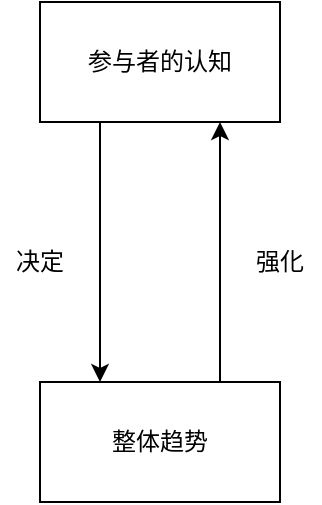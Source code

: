 <mxfile version="16.0.3" type="github">
  <diagram id="idMziamv2zCHgsRt6Vt8" name="Page-1">
    <mxGraphModel dx="1165" dy="726" grid="1" gridSize="10" guides="1" tooltips="1" connect="1" arrows="1" fold="1" page="1" pageScale="1" pageWidth="827" pageHeight="1169" math="0" shadow="0">
      <root>
        <mxCell id="0" />
        <mxCell id="1" parent="0" />
        <mxCell id="j8tJ-ul051D-hOuQylmx-1" value="参与者的认知" style="rounded=0;whiteSpace=wrap;html=1;" vertex="1" parent="1">
          <mxGeometry x="310" y="140" width="120" height="60" as="geometry" />
        </mxCell>
        <mxCell id="j8tJ-ul051D-hOuQylmx-2" value="" style="endArrow=classic;html=1;rounded=0;exitX=0.25;exitY=1;exitDx=0;exitDy=0;entryX=0.25;entryY=0;entryDx=0;entryDy=0;" edge="1" parent="1" source="j8tJ-ul051D-hOuQylmx-1" target="j8tJ-ul051D-hOuQylmx-3">
          <mxGeometry width="50" height="50" relative="1" as="geometry">
            <mxPoint x="390" y="400" as="sourcePoint" />
            <mxPoint x="440" y="350" as="targetPoint" />
          </mxGeometry>
        </mxCell>
        <mxCell id="j8tJ-ul051D-hOuQylmx-3" value="整体趋势" style="rounded=0;whiteSpace=wrap;html=1;" vertex="1" parent="1">
          <mxGeometry x="310" y="330" width="120" height="60" as="geometry" />
        </mxCell>
        <mxCell id="j8tJ-ul051D-hOuQylmx-4" value="决定" style="rounded=0;whiteSpace=wrap;html=1;strokeColor=none;fillColor=none;" vertex="1" parent="1">
          <mxGeometry x="290" y="250" width="40" height="40" as="geometry" />
        </mxCell>
        <mxCell id="j8tJ-ul051D-hOuQylmx-5" value="" style="endArrow=classic;html=1;rounded=0;exitX=0.75;exitY=0;exitDx=0;exitDy=0;entryX=0.75;entryY=1;entryDx=0;entryDy=0;" edge="1" parent="1" source="j8tJ-ul051D-hOuQylmx-3" target="j8tJ-ul051D-hOuQylmx-1">
          <mxGeometry width="50" height="50" relative="1" as="geometry">
            <mxPoint x="500" y="310" as="sourcePoint" />
            <mxPoint x="550" y="260" as="targetPoint" />
          </mxGeometry>
        </mxCell>
        <mxCell id="j8tJ-ul051D-hOuQylmx-6" value="强化" style="rounded=0;whiteSpace=wrap;html=1;strokeColor=none;fillColor=none;" vertex="1" parent="1">
          <mxGeometry x="410" y="250" width="40" height="40" as="geometry" />
        </mxCell>
      </root>
    </mxGraphModel>
  </diagram>
</mxfile>
